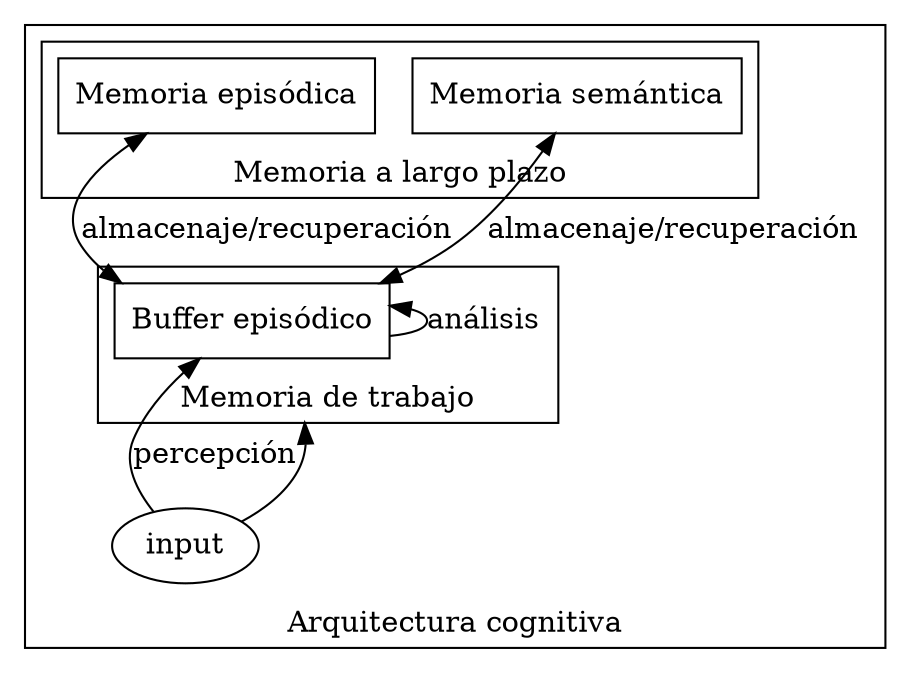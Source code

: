 digraph episodicbuffer {
rankdir=BT
compound=true

subgraph cluster_ca {
label = "Arquitectura cognitiva"

subgraph cluster_ltm {
label = "Memoria a largo plazo"
episodic_memory [label="Memoria episódica" shape=box]
semantic_memory [label="Memoria semántica" shape=box]
}
subgraph cluster_wm {

label = "Memoria de trabajo"
episodic_buffer [label="Buffer episódico" shape=box]
episodic_buffer -> episodic_buffer [label="análisis"]
}

input -> episodic_buffer [label="percepción"]
input -> episodic_buffer [lhead=cluster_wm]

episodic_buffer -> episodic_memory [dir="both" label="almacenaje/recuperación"]
episodic_buffer -> semantic_memory [dir="both" label="almacenaje/recuperación"]
}

}

